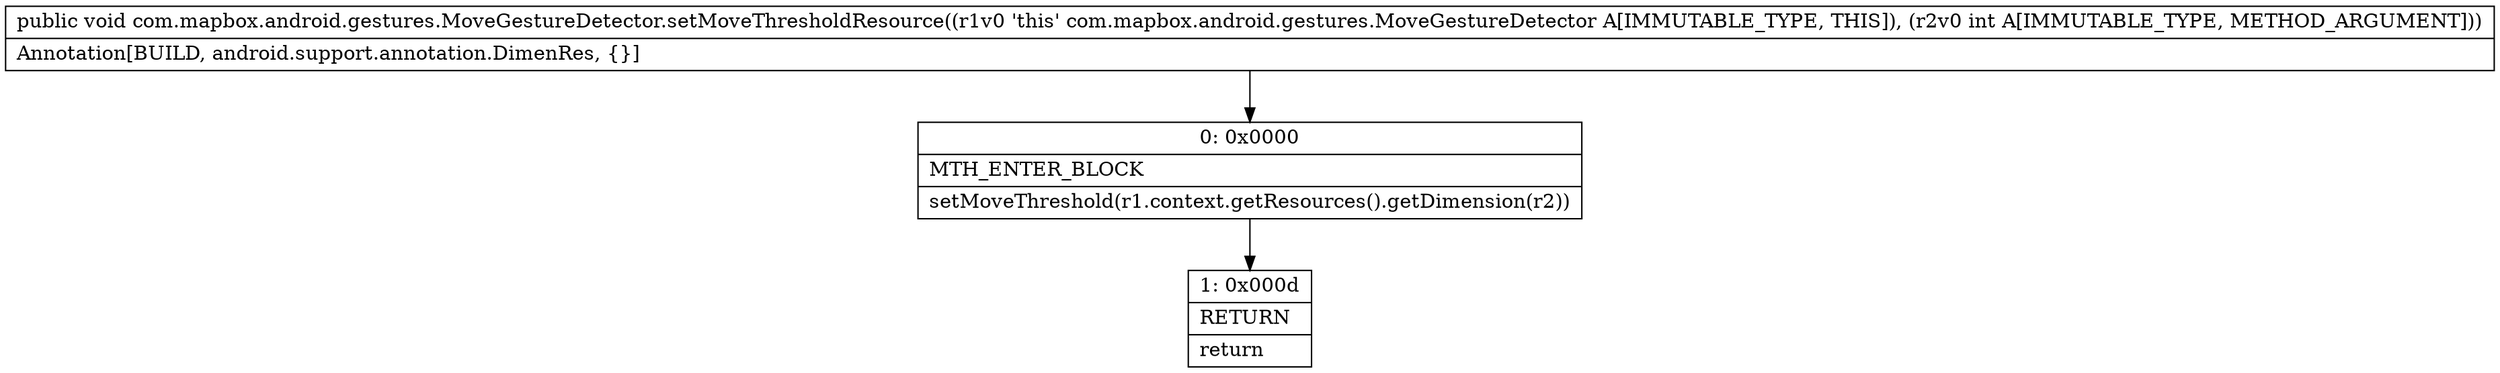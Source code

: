 digraph "CFG forcom.mapbox.android.gestures.MoveGestureDetector.setMoveThresholdResource(I)V" {
Node_0 [shape=record,label="{0\:\ 0x0000|MTH_ENTER_BLOCK\l|setMoveThreshold(r1.context.getResources().getDimension(r2))\l}"];
Node_1 [shape=record,label="{1\:\ 0x000d|RETURN\l|return\l}"];
MethodNode[shape=record,label="{public void com.mapbox.android.gestures.MoveGestureDetector.setMoveThresholdResource((r1v0 'this' com.mapbox.android.gestures.MoveGestureDetector A[IMMUTABLE_TYPE, THIS]), (r2v0 int A[IMMUTABLE_TYPE, METHOD_ARGUMENT]))  | Annotation[BUILD, android.support.annotation.DimenRes, \{\}]\l}"];
MethodNode -> Node_0;
Node_0 -> Node_1;
}

